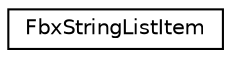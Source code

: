 digraph "クラス階層図"
{
  edge [fontname="Helvetica",fontsize="10",labelfontname="Helvetica",labelfontsize="10"];
  node [fontname="Helvetica",fontsize="10",shape=record];
  rankdir="LR";
  Node0 [label="FbxStringListItem",height=0.2,width=0.4,color="black", fillcolor="white", style="filled",URL="$class_fbx_string_list_item.html",tooltip="Wraps a string (FbxString) and a pointer (FbxHandle). "];
}
